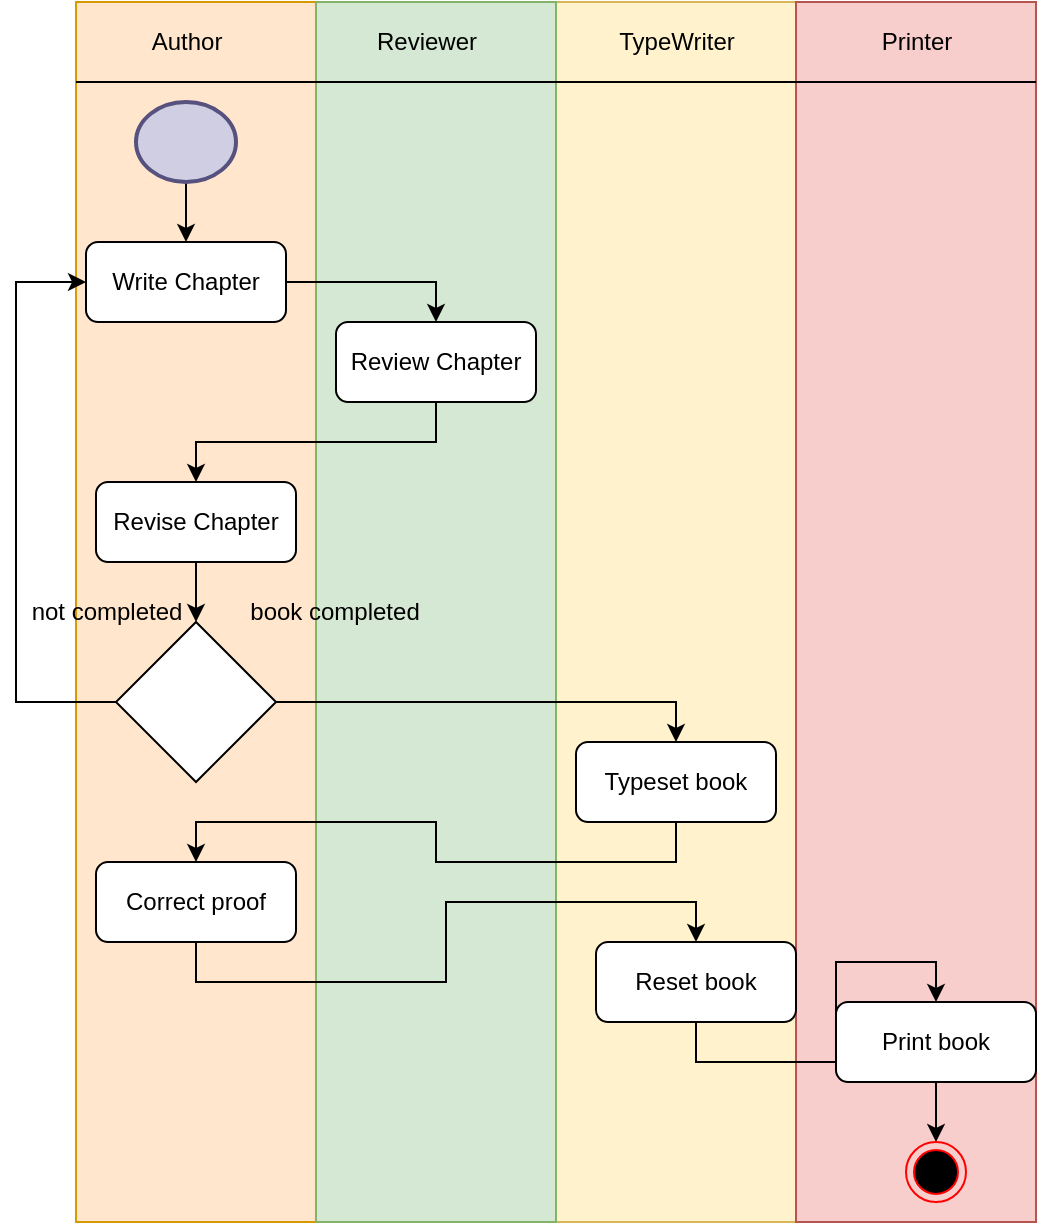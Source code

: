 <mxfile>
    <diagram id="2hDSXsvplGdmhSGNFtzX" name="Page-1">
        <mxGraphModel dx="592" dy="353" grid="1" gridSize="10" guides="1" tooltips="1" connect="1" arrows="1" fold="1" page="1" pageScale="1" pageWidth="850" pageHeight="1100" math="0" shadow="0">
            <root>
                <mxCell id="0"/>
                <mxCell id="1" parent="0"/>
                <mxCell id="6" value="" style="whiteSpace=wrap;html=1;fillColor=#ffe6cc;strokeColor=#d79b00;" parent="1" vertex="1">
                    <mxGeometry x="220" y="245" width="120" height="610" as="geometry"/>
                </mxCell>
                <mxCell id="7" value="" style="whiteSpace=wrap;html=1;fillColor=#fff2cc;strokeColor=#d6b656;" parent="1" vertex="1">
                    <mxGeometry x="460" y="245" width="120" height="610" as="geometry"/>
                </mxCell>
                <mxCell id="8" value="" style="whiteSpace=wrap;html=1;fillColor=#d5e8d4;strokeColor=#82b366;" parent="1" vertex="1">
                    <mxGeometry x="340" y="245" width="120" height="610" as="geometry"/>
                </mxCell>
                <mxCell id="9" value="" style="whiteSpace=wrap;html=1;fillColor=#f8cecc;strokeColor=#b85450;" parent="1" vertex="1">
                    <mxGeometry x="580" y="245" width="120" height="610" as="geometry"/>
                </mxCell>
                <mxCell id="15" value="" style="endArrow=none;html=1;" parent="1" edge="1">
                    <mxGeometry width="50" height="50" relative="1" as="geometry">
                        <mxPoint x="220" y="285" as="sourcePoint"/>
                        <mxPoint x="700" y="285" as="targetPoint"/>
                    </mxGeometry>
                </mxCell>
                <mxCell id="16" value="Author" style="text;html=1;align=center;verticalAlign=middle;resizable=0;points=[];autosize=1;strokeColor=none;" parent="1" vertex="1">
                    <mxGeometry x="250" y="255" width="50" height="20" as="geometry"/>
                </mxCell>
                <mxCell id="17" value="Reviewer" style="text;html=1;align=center;verticalAlign=middle;resizable=0;points=[];autosize=1;strokeColor=none;" parent="1" vertex="1">
                    <mxGeometry x="360" y="255" width="70" height="20" as="geometry"/>
                </mxCell>
                <mxCell id="18" value="TypeWriter" style="text;html=1;align=center;verticalAlign=middle;resizable=0;points=[];autosize=1;strokeColor=none;" parent="1" vertex="1">
                    <mxGeometry x="485" y="255" width="70" height="20" as="geometry"/>
                </mxCell>
                <mxCell id="19" value="Printer" style="text;html=1;align=center;verticalAlign=middle;resizable=0;points=[];autosize=1;strokeColor=none;" parent="1" vertex="1">
                    <mxGeometry x="615" y="255" width="50" height="20" as="geometry"/>
                </mxCell>
                <mxCell id="22" value="" style="edgeStyle=orthogonalEdgeStyle;rounded=0;orthogonalLoop=1;jettySize=auto;html=1;" parent="1" source="20" target="21" edge="1">
                    <mxGeometry relative="1" as="geometry"/>
                </mxCell>
                <mxCell id="20" value="" style="strokeWidth=2;html=1;shape=mxgraph.flowchart.start_1;whiteSpace=wrap;fillColor=#d0cee2;strokeColor=#56517e;" parent="1" vertex="1">
                    <mxGeometry x="250" y="295" width="50" height="40" as="geometry"/>
                </mxCell>
                <mxCell id="24" value="" style="edgeStyle=orthogonalEdgeStyle;rounded=0;orthogonalLoop=1;jettySize=auto;html=1;entryX=0.5;entryY=0;entryDx=0;entryDy=0;exitX=1;exitY=0.5;exitDx=0;exitDy=0;" parent="1" source="21" target="23" edge="1">
                    <mxGeometry relative="1" as="geometry">
                        <mxPoint x="350" y="385" as="sourcePoint"/>
                        <mxPoint x="410" y="445" as="targetPoint"/>
                    </mxGeometry>
                </mxCell>
                <mxCell id="21" value="Write Chapter" style="rounded=1;whiteSpace=wrap;html=1;" parent="1" vertex="1">
                    <mxGeometry x="225" y="365" width="100" height="40" as="geometry"/>
                </mxCell>
                <mxCell id="27" style="edgeStyle=orthogonalEdgeStyle;rounded=0;orthogonalLoop=1;jettySize=auto;html=1;exitX=0.5;exitY=1;exitDx=0;exitDy=0;entryX=0.5;entryY=0;entryDx=0;entryDy=0;" parent="1" source="23" target="26" edge="1">
                    <mxGeometry relative="1" as="geometry">
                        <Array as="points">
                            <mxPoint x="400" y="465"/>
                            <mxPoint x="280" y="465"/>
                        </Array>
                    </mxGeometry>
                </mxCell>
                <mxCell id="23" value="Review Chapter" style="rounded=1;whiteSpace=wrap;html=1;" parent="1" vertex="1">
                    <mxGeometry x="350" y="405" width="100" height="40" as="geometry"/>
                </mxCell>
                <mxCell id="39" style="edgeStyle=orthogonalEdgeStyle;rounded=0;orthogonalLoop=1;jettySize=auto;html=1;exitX=0.5;exitY=1;exitDx=0;exitDy=0;entryX=0.5;entryY=0;entryDx=0;entryDy=0;" parent="1" source="25" target="34" edge="1">
                    <mxGeometry relative="1" as="geometry"/>
                </mxCell>
                <mxCell id="25" value="Typeset book" style="rounded=1;whiteSpace=wrap;html=1;" parent="1" vertex="1">
                    <mxGeometry x="470" y="615" width="100" height="40" as="geometry"/>
                </mxCell>
                <mxCell id="29" value="" style="edgeStyle=orthogonalEdgeStyle;rounded=0;orthogonalLoop=1;jettySize=auto;html=1;entryX=0.5;entryY=0;entryDx=0;entryDy=0;" parent="1" source="26" target="31" edge="1">
                    <mxGeometry relative="1" as="geometry">
                        <mxPoint x="280" y="585" as="targetPoint"/>
                    </mxGeometry>
                </mxCell>
                <mxCell id="26" value="Revise Chapter" style="rounded=1;whiteSpace=wrap;html=1;" parent="1" vertex="1">
                    <mxGeometry x="230" y="485" width="100" height="40" as="geometry"/>
                </mxCell>
                <mxCell id="33" style="edgeStyle=orthogonalEdgeStyle;rounded=0;orthogonalLoop=1;jettySize=auto;html=1;entryX=0.5;entryY=0;entryDx=0;entryDy=0;" parent="1" source="31" target="25" edge="1">
                    <mxGeometry relative="1" as="geometry"/>
                </mxCell>
                <mxCell id="35" style="edgeStyle=orthogonalEdgeStyle;rounded=0;orthogonalLoop=1;jettySize=auto;html=1;exitX=0;exitY=0.5;exitDx=0;exitDy=0;entryX=0;entryY=0.5;entryDx=0;entryDy=0;" parent="1" source="31" target="21" edge="1">
                    <mxGeometry relative="1" as="geometry">
                        <Array as="points">
                            <mxPoint x="190" y="595"/>
                            <mxPoint x="190" y="385"/>
                        </Array>
                    </mxGeometry>
                </mxCell>
                <mxCell id="31" value="" style="rhombus;whiteSpace=wrap;html=1;" parent="1" vertex="1">
                    <mxGeometry x="240" y="555" width="80" height="80" as="geometry"/>
                </mxCell>
                <mxCell id="41" style="edgeStyle=orthogonalEdgeStyle;rounded=0;orthogonalLoop=1;jettySize=auto;html=1;exitX=0.5;exitY=1;exitDx=0;exitDy=0;entryX=0.5;entryY=0;entryDx=0;entryDy=0;" parent="1" source="34" target="36" edge="1">
                    <mxGeometry relative="1" as="geometry"/>
                </mxCell>
                <mxCell id="34" value="Correct proof" style="rounded=1;whiteSpace=wrap;html=1;" parent="1" vertex="1">
                    <mxGeometry x="230" y="675" width="100" height="40" as="geometry"/>
                </mxCell>
                <mxCell id="42" style="edgeStyle=orthogonalEdgeStyle;rounded=0;orthogonalLoop=1;jettySize=auto;html=1;exitX=0.5;exitY=1;exitDx=0;exitDy=0;entryX=0.5;entryY=0;entryDx=0;entryDy=0;" parent="1" source="36" target="40" edge="1">
                    <mxGeometry relative="1" as="geometry"/>
                </mxCell>
                <mxCell id="36" value="Reset book" style="rounded=1;whiteSpace=wrap;html=1;" parent="1" vertex="1">
                    <mxGeometry x="480" y="715" width="100" height="40" as="geometry"/>
                </mxCell>
                <mxCell id="37" value="not completed&lt;br&gt;" style="text;html=1;align=center;verticalAlign=middle;resizable=0;points=[];autosize=1;strokeColor=none;" parent="1" vertex="1">
                    <mxGeometry x="190" y="540" width="90" height="20" as="geometry"/>
                </mxCell>
                <mxCell id="38" value="book completed" style="text;html=1;align=center;verticalAlign=middle;resizable=0;points=[];autosize=1;strokeColor=none;" parent="1" vertex="1">
                    <mxGeometry x="299" y="540" width="100" height="20" as="geometry"/>
                </mxCell>
                <mxCell id="45" value="" style="edgeStyle=orthogonalEdgeStyle;rounded=0;orthogonalLoop=1;jettySize=auto;html=1;" parent="1" source="40" target="43" edge="1">
                    <mxGeometry relative="1" as="geometry"/>
                </mxCell>
                <mxCell id="40" value="Print book" style="rounded=1;whiteSpace=wrap;html=1;" parent="1" vertex="1">
                    <mxGeometry x="600" y="745" width="100" height="40" as="geometry"/>
                </mxCell>
                <mxCell id="43" value="" style="ellipse;html=1;shape=endState;fillColor=#000000;strokeColor=#ff0000;" parent="1" vertex="1">
                    <mxGeometry x="635" y="815" width="30" height="30" as="geometry"/>
                </mxCell>
            </root>
        </mxGraphModel>
    </diagram>
</mxfile>